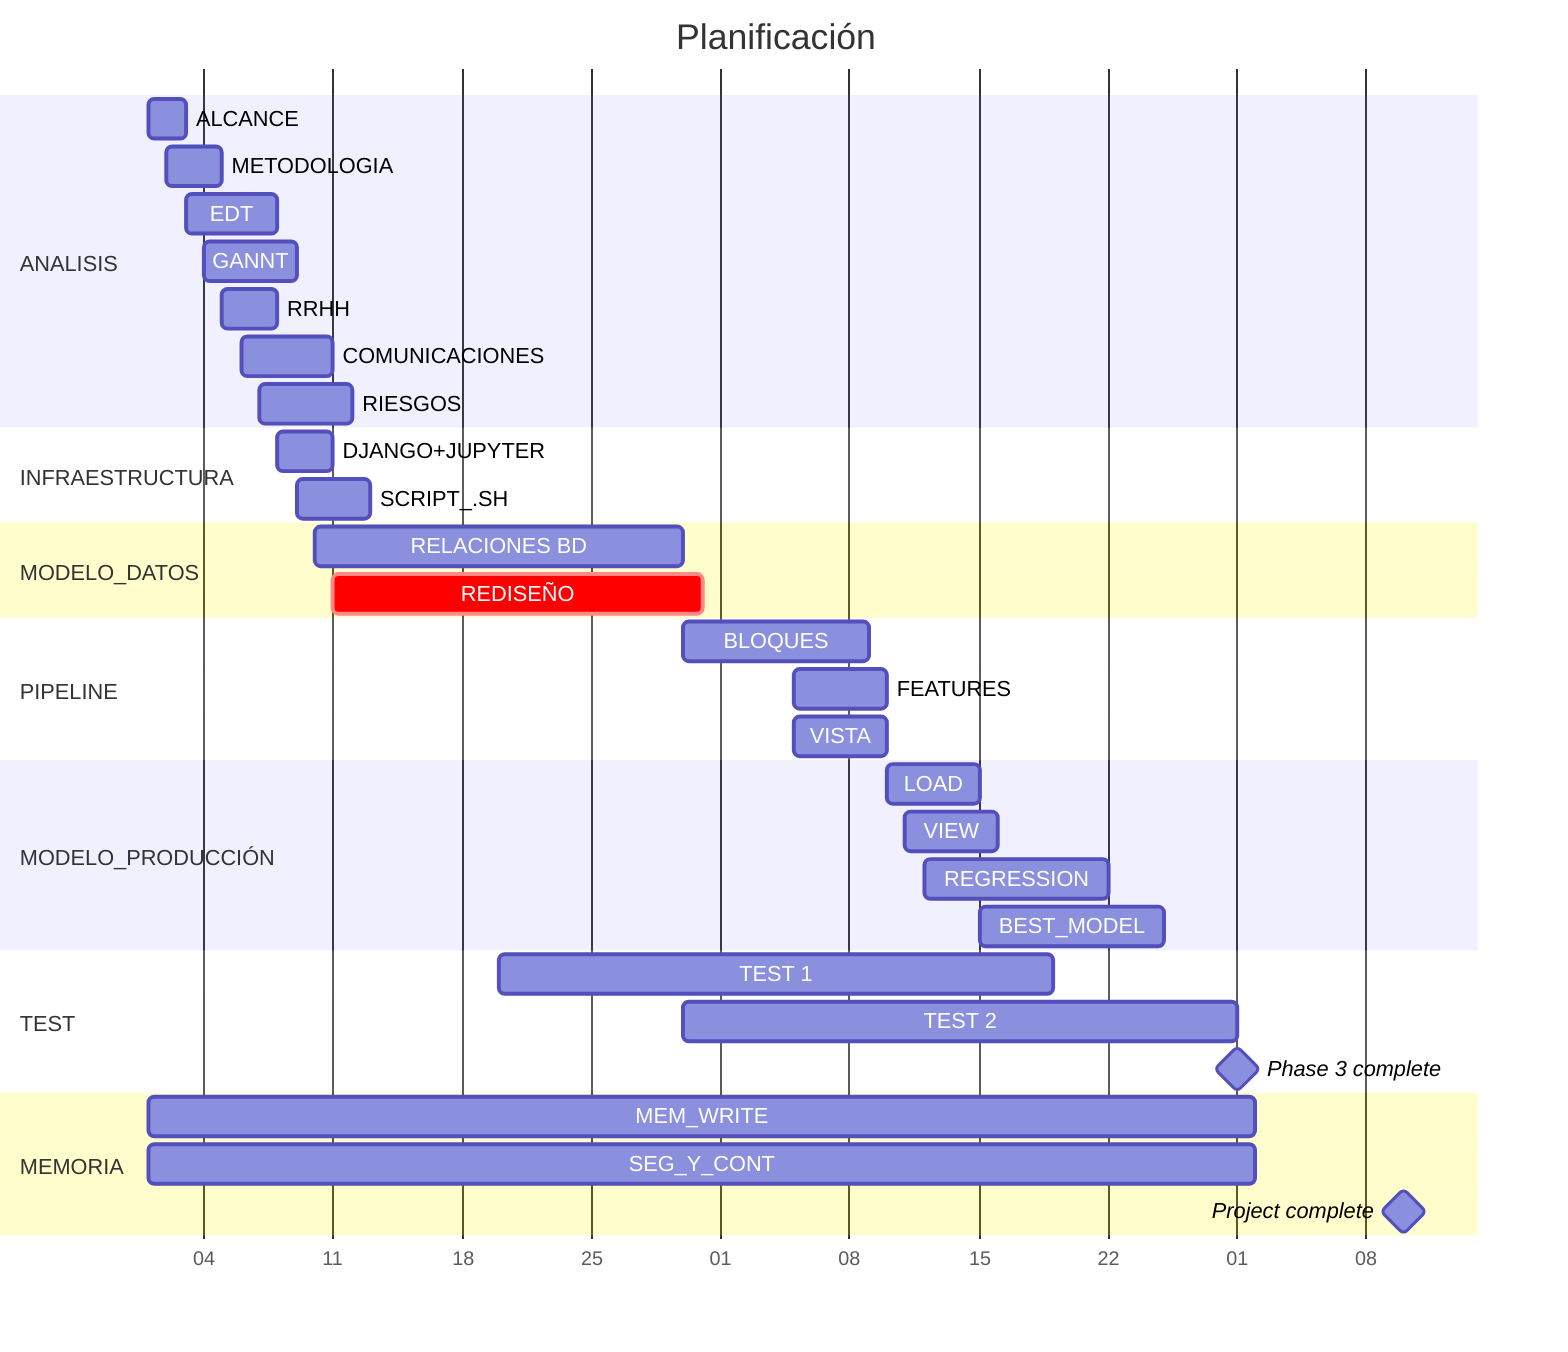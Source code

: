 gantt
    title Planificación
    dateFormat  DD-MM
    axisFormat  %d
    
	section ANALISIS
    ALCANCE: 01-01, 2d
    METODOLOGIA: 02-01, 3d
	EDT: 03-01, 5d
	GANNT: 04-01, 5d
    RRHH: 05-01, 3d
    COMUNICACIONES: 06-01, 5d
	RIESGOS: 07-01, 5d
	
	section INFRAESTRUCTURA
    DJANGO+JUPYTER: 08-01, 3d
    SCRIPT_.SH: 09-01, 4d
    
	section MODELO_DATOS
    RELACIONES BD: 10-01, 20d
    REDISEÑO: crit, 11-01, 20d
    
	section PIPELINE
    BLOQUES:  30-01, 10d
    FEATURES: 05-02, 5d
    VISTA: 05-02, 5d
    
    section MODELO_PRODUCCIÓN
    LOAD: 10-02, 5d
    VIEW: 11-02, 5d
	REGRESSION: 12-02, 10d
    BEST_MODEL: 15-02, 10d
    
    section TEST
    TEST 1: 20-01, 30d
    TEST 2: 30-01, 30d
    Phase 3 complete: milestone, 01-03, 0d

	section MEMORIA
	MEM_WRITE: 01-01, 60d
    SEG_Y_CONT: 01-01, 60d
	
    Project complete: milestone, 10-03, 0d